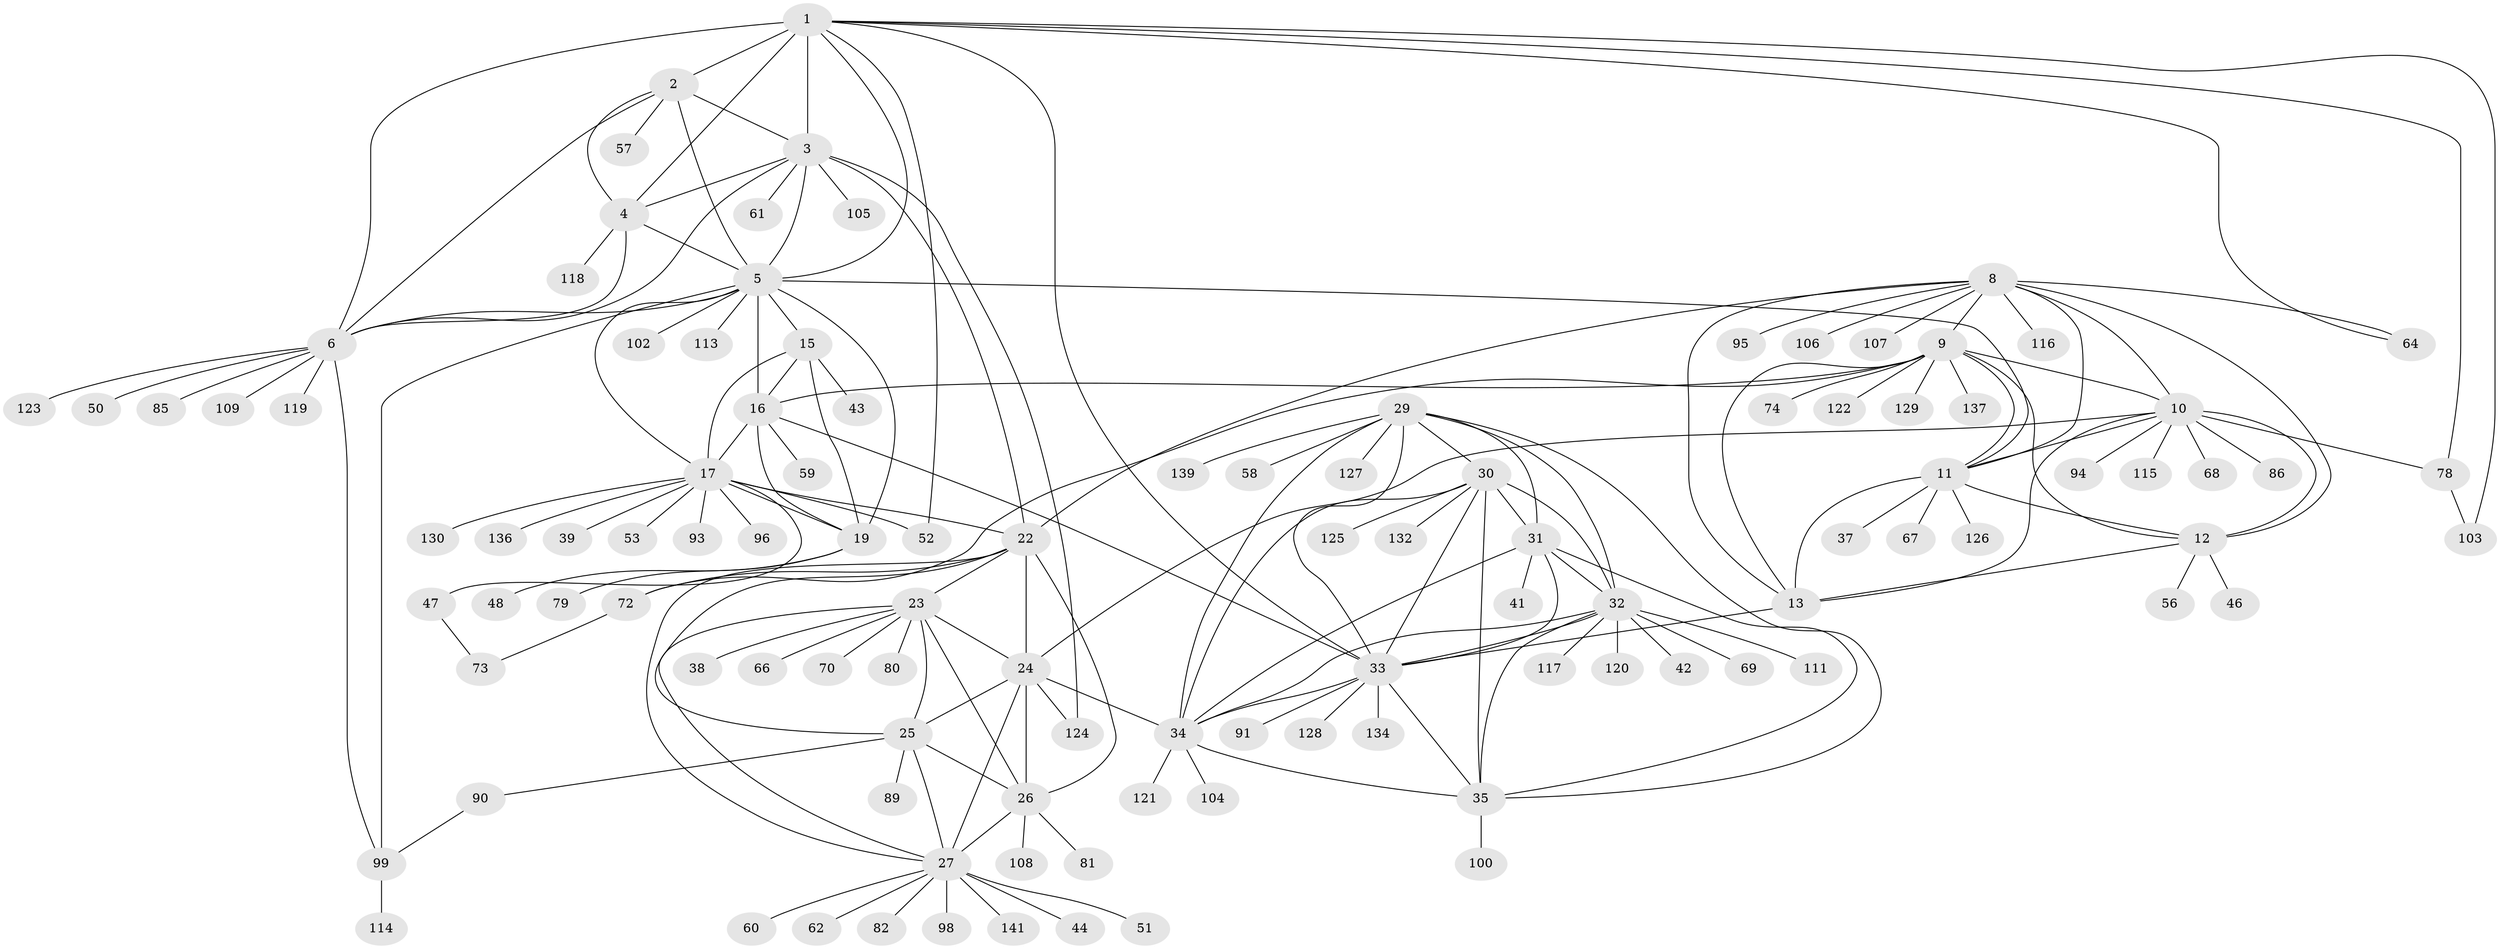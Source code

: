 // original degree distribution, {6: 0.014184397163120567, 7: 0.028368794326241134, 9: 0.03546099290780142, 8: 0.05673758865248227, 11: 0.0425531914893617, 13: 0.02127659574468085, 12: 0.014184397163120567, 10: 0.028368794326241134, 14: 0.0070921985815602835, 1: 0.6170212765957447, 2: 0.09929078014184398, 3: 0.02127659574468085, 4: 0.014184397163120567}
// Generated by graph-tools (version 1.1) at 2025/42/03/06/25 10:42:10]
// undirected, 109 vertices, 175 edges
graph export_dot {
graph [start="1"]
  node [color=gray90,style=filled];
  1 [super="+7"];
  2;
  3 [super="+49"];
  4 [super="+40"];
  5 [super="+20"];
  6 [super="+63"];
  8 [super="+14"];
  9 [super="+88"];
  10 [super="+92"];
  11 [super="+83"];
  12 [super="+54"];
  13;
  15 [super="+75"];
  16 [super="+18"];
  17 [super="+21"];
  19 [super="+97"];
  22 [super="+77"];
  23 [super="+65"];
  24 [super="+131"];
  25 [super="+138"];
  26 [super="+28"];
  27 [super="+101"];
  29 [super="+87"];
  30 [super="+45"];
  31;
  32 [super="+36"];
  33 [super="+55"];
  34 [super="+71"];
  35 [super="+112"];
  37;
  38;
  39;
  41;
  42;
  43;
  44;
  46;
  47 [super="+84"];
  48;
  50;
  51;
  52;
  53;
  56;
  57;
  58;
  59;
  60;
  61;
  62;
  64;
  66;
  67;
  68;
  69;
  70;
  72 [super="+76"];
  73;
  74;
  78;
  79 [super="+135"];
  80;
  81;
  82 [super="+110"];
  85;
  86;
  89;
  90;
  91;
  93;
  94;
  95;
  96;
  98;
  99 [super="+133"];
  100;
  102;
  103;
  104;
  105;
  106;
  107;
  108;
  109;
  111;
  113;
  114;
  115;
  116;
  117;
  118;
  119;
  120;
  121;
  122;
  123;
  124;
  125;
  126;
  127;
  128;
  129;
  130;
  132;
  134 [super="+140"];
  136;
  137;
  139;
  141;
  1 -- 2 [weight=2];
  1 -- 3 [weight=2];
  1 -- 4 [weight=2];
  1 -- 5 [weight=2];
  1 -- 6 [weight=2];
  1 -- 64;
  1 -- 33;
  1 -- 103;
  1 -- 78;
  1 -- 52;
  2 -- 3;
  2 -- 4;
  2 -- 5;
  2 -- 6;
  2 -- 57;
  3 -- 4;
  3 -- 5;
  3 -- 6;
  3 -- 22;
  3 -- 61;
  3 -- 105;
  3 -- 124;
  4 -- 5;
  4 -- 6;
  4 -- 118;
  5 -- 6;
  5 -- 11;
  5 -- 99;
  5 -- 102;
  5 -- 113;
  5 -- 16 [weight=2];
  5 -- 17 [weight=2];
  5 -- 19;
  5 -- 15;
  6 -- 50;
  6 -- 85;
  6 -- 109;
  6 -- 119;
  6 -- 123;
  6 -- 99;
  8 -- 9 [weight=2];
  8 -- 10 [weight=2];
  8 -- 11 [weight=2];
  8 -- 12 [weight=2];
  8 -- 13 [weight=2];
  8 -- 95;
  8 -- 106;
  8 -- 64;
  8 -- 107;
  8 -- 116;
  8 -- 22;
  9 -- 10;
  9 -- 11;
  9 -- 12;
  9 -- 13;
  9 -- 16;
  9 -- 72;
  9 -- 74;
  9 -- 122;
  9 -- 129;
  9 -- 137;
  10 -- 11;
  10 -- 12;
  10 -- 13;
  10 -- 68;
  10 -- 78;
  10 -- 86;
  10 -- 94;
  10 -- 115;
  10 -- 24;
  11 -- 12;
  11 -- 13;
  11 -- 37;
  11 -- 67;
  11 -- 126;
  12 -- 13;
  12 -- 46;
  12 -- 56;
  13 -- 33 [weight=2];
  15 -- 16 [weight=2];
  15 -- 17 [weight=2];
  15 -- 19;
  15 -- 43;
  16 -- 17 [weight=4];
  16 -- 19 [weight=2];
  16 -- 33;
  16 -- 59;
  17 -- 19 [weight=2];
  17 -- 39;
  17 -- 53;
  17 -- 93;
  17 -- 96;
  17 -- 130;
  17 -- 136;
  17 -- 47;
  17 -- 52;
  17 -- 22;
  19 -- 48;
  19 -- 79;
  22 -- 23;
  22 -- 24;
  22 -- 25;
  22 -- 26 [weight=2];
  22 -- 27;
  22 -- 72;
  23 -- 24;
  23 -- 25;
  23 -- 26 [weight=2];
  23 -- 27;
  23 -- 38;
  23 -- 66;
  23 -- 70;
  23 -- 80;
  24 -- 25;
  24 -- 26 [weight=2];
  24 -- 27;
  24 -- 34;
  24 -- 124;
  25 -- 26 [weight=2];
  25 -- 27;
  25 -- 89;
  25 -- 90;
  26 -- 27 [weight=2];
  26 -- 81;
  26 -- 108;
  27 -- 44;
  27 -- 51;
  27 -- 60;
  27 -- 62;
  27 -- 82;
  27 -- 98;
  27 -- 141;
  29 -- 30;
  29 -- 31;
  29 -- 32;
  29 -- 33;
  29 -- 34;
  29 -- 35;
  29 -- 58;
  29 -- 127;
  29 -- 139;
  30 -- 31;
  30 -- 32;
  30 -- 33;
  30 -- 34;
  30 -- 35;
  30 -- 125;
  30 -- 132;
  31 -- 32;
  31 -- 33;
  31 -- 34;
  31 -- 35;
  31 -- 41;
  32 -- 33;
  32 -- 34;
  32 -- 35;
  32 -- 42;
  32 -- 69;
  32 -- 111;
  32 -- 117;
  32 -- 120;
  33 -- 34;
  33 -- 35;
  33 -- 91;
  33 -- 128;
  33 -- 134;
  34 -- 35;
  34 -- 104;
  34 -- 121;
  35 -- 100;
  47 -- 73;
  72 -- 73;
  78 -- 103;
  90 -- 99;
  99 -- 114;
}
